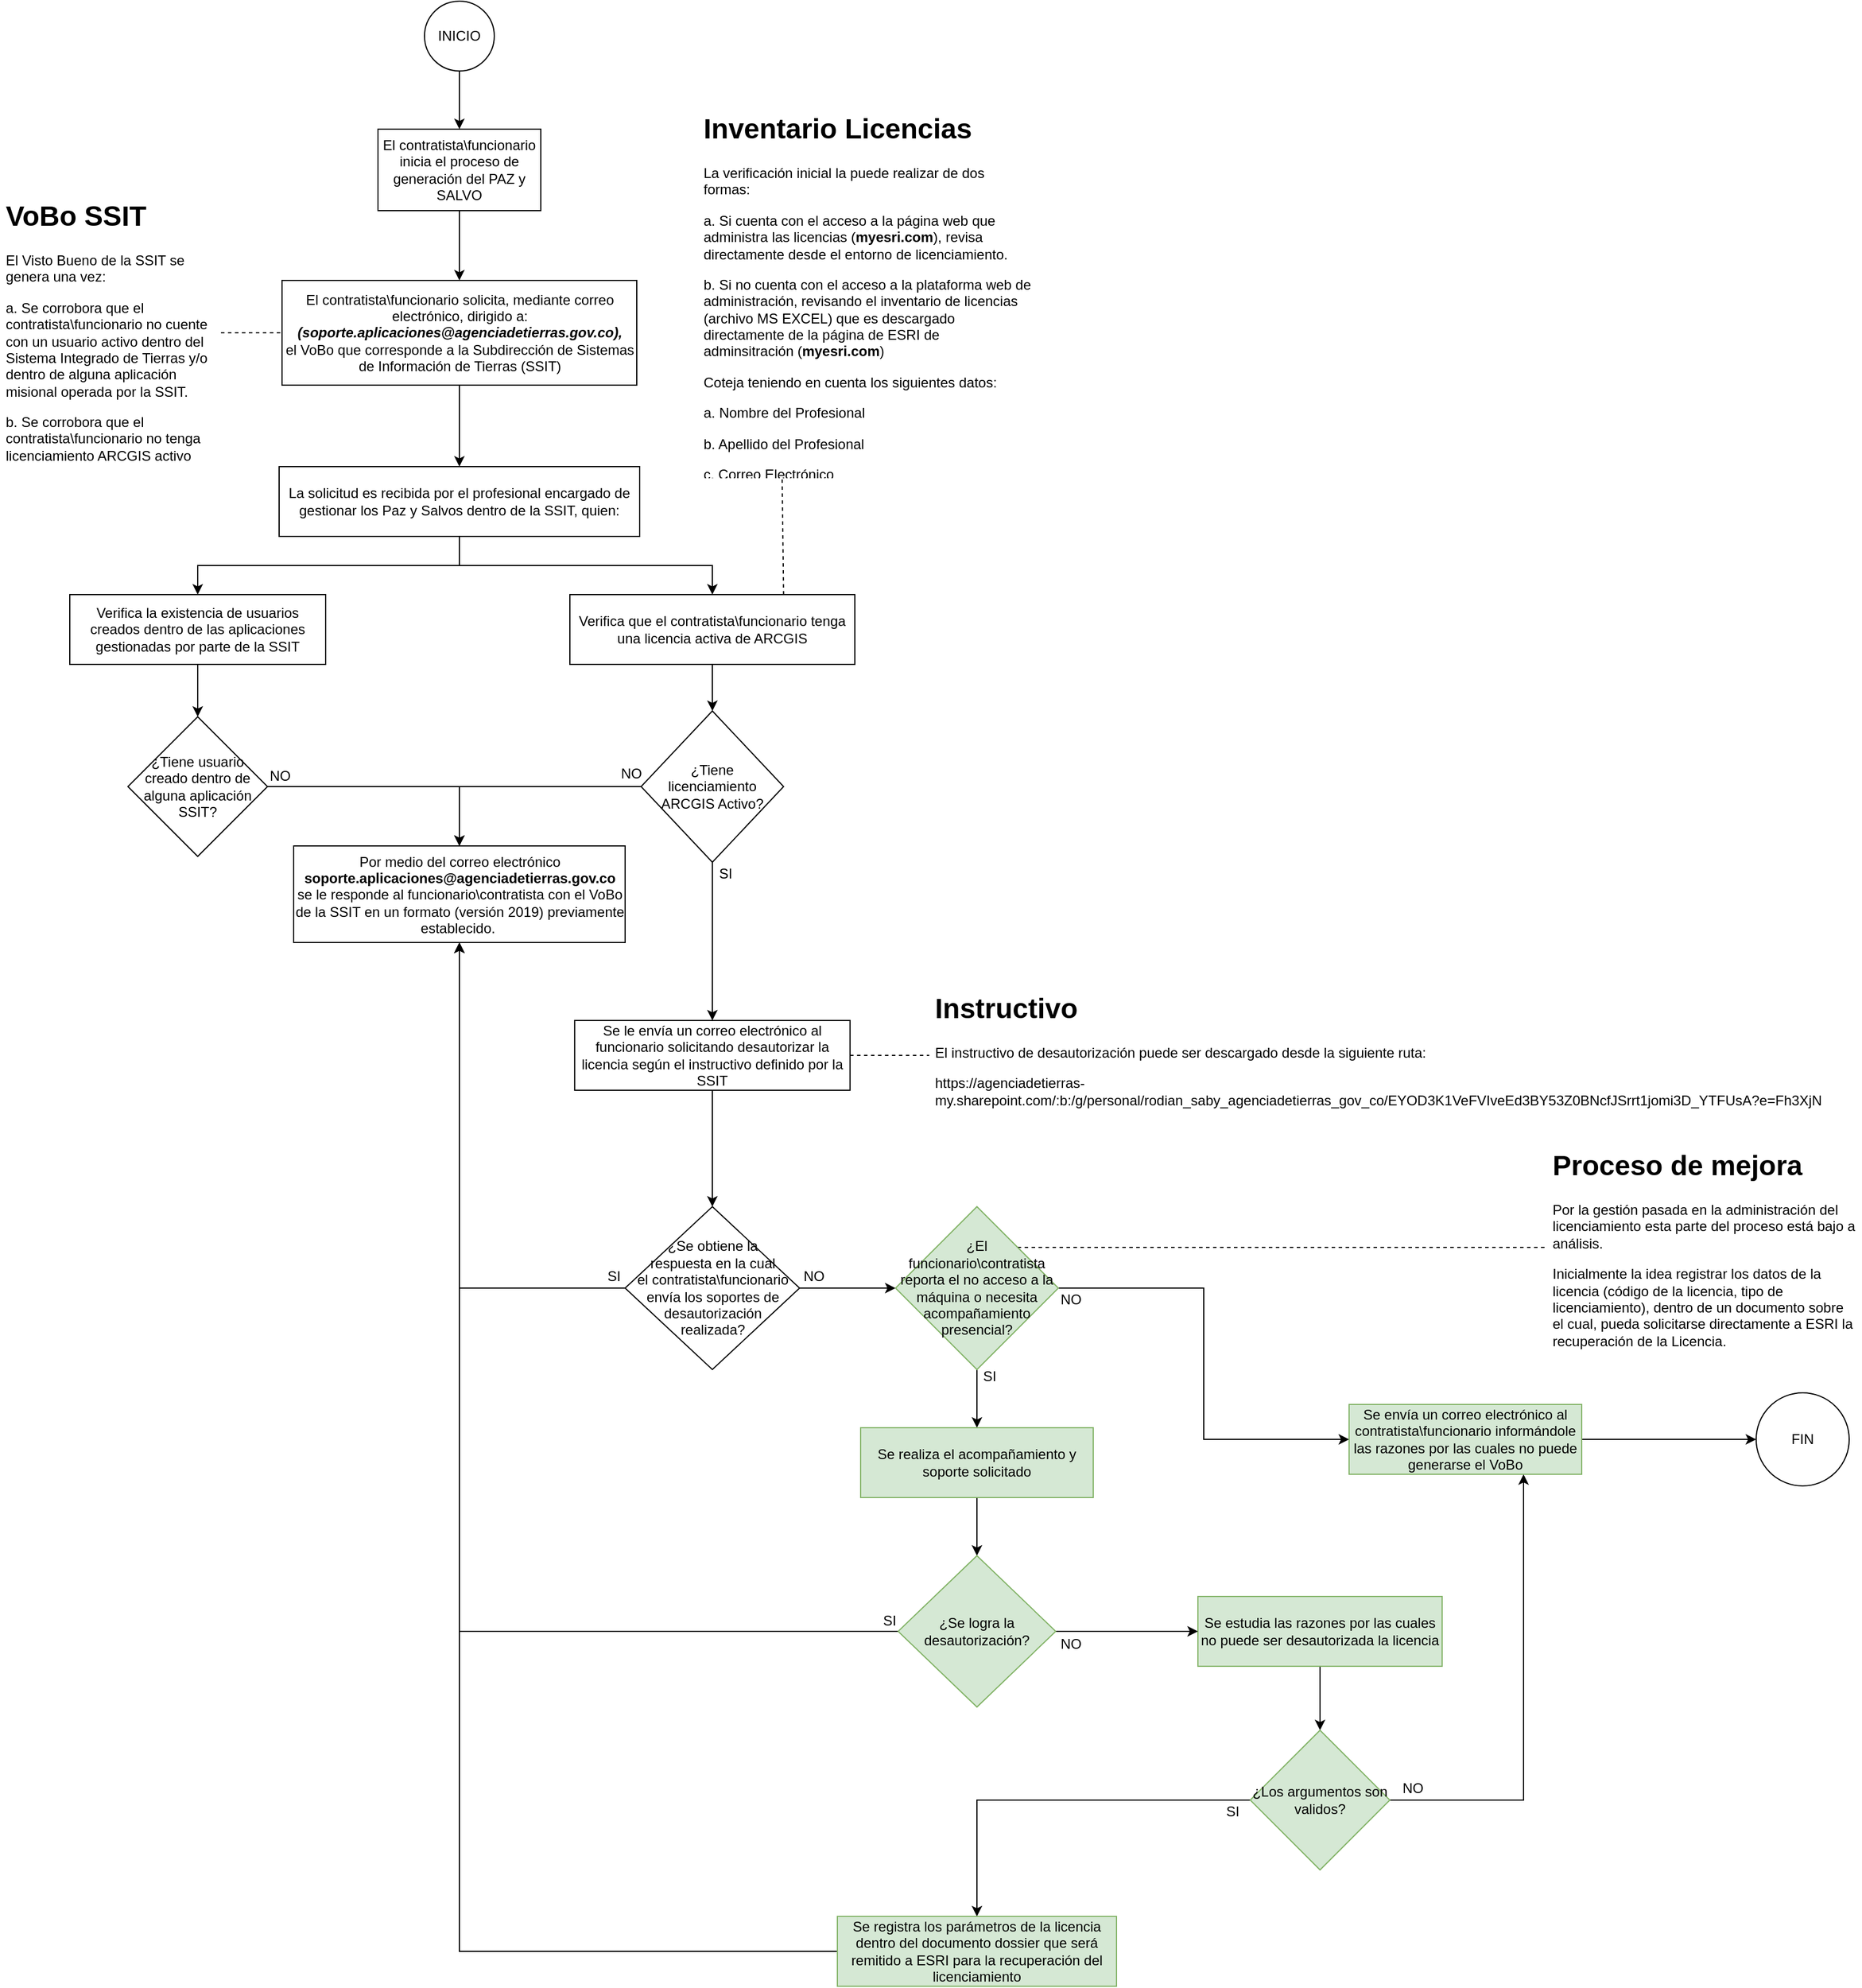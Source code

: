 <mxfile version="13.3.7" type="github">
  <diagram id="EWO0N7kChD3yhIQkibt1" name="Page-1">
    <mxGraphModel dx="3223" dy="2010" grid="1" gridSize="10" guides="1" tooltips="1" connect="1" arrows="1" fold="1" page="1" pageScale="1" pageWidth="1169" pageHeight="827" math="0" shadow="0">
      <root>
        <mxCell id="0" />
        <mxCell id="1" parent="0" />
        <mxCell id="-iUiOwt4sMBN9Z4fG8X7-7" style="edgeStyle=orthogonalEdgeStyle;rounded=0;orthogonalLoop=1;jettySize=auto;html=1;exitX=0.5;exitY=1;exitDx=0;exitDy=0;entryX=0.5;entryY=0;entryDx=0;entryDy=0;" parent="1" source="-iUiOwt4sMBN9Z4fG8X7-1" target="-iUiOwt4sMBN9Z4fG8X7-2" edge="1">
          <mxGeometry relative="1" as="geometry" />
        </mxCell>
        <mxCell id="-iUiOwt4sMBN9Z4fG8X7-1" value="INICIO" style="ellipse;whiteSpace=wrap;html=1;aspect=fixed;" parent="1" vertex="1">
          <mxGeometry x="545" y="44" width="60" height="60" as="geometry" />
        </mxCell>
        <mxCell id="-iUiOwt4sMBN9Z4fG8X7-10" style="edgeStyle=orthogonalEdgeStyle;rounded=0;orthogonalLoop=1;jettySize=auto;html=1;exitX=0.5;exitY=1;exitDx=0;exitDy=0;entryX=0.5;entryY=0;entryDx=0;entryDy=0;" parent="1" source="-iUiOwt4sMBN9Z4fG8X7-2" target="-iUiOwt4sMBN9Z4fG8X7-3" edge="1">
          <mxGeometry relative="1" as="geometry" />
        </mxCell>
        <mxCell id="-iUiOwt4sMBN9Z4fG8X7-2" value="El contratista\funcionario inicia el proceso de generación del PAZ y SALVO" style="rounded=0;whiteSpace=wrap;html=1;" parent="1" vertex="1">
          <mxGeometry x="505" y="154" width="140" height="70" as="geometry" />
        </mxCell>
        <mxCell id="-iUiOwt4sMBN9Z4fG8X7-12" style="edgeStyle=orthogonalEdgeStyle;rounded=0;orthogonalLoop=1;jettySize=auto;html=1;" parent="1" source="-iUiOwt4sMBN9Z4fG8X7-3" target="-iUiOwt4sMBN9Z4fG8X7-11" edge="1">
          <mxGeometry relative="1" as="geometry" />
        </mxCell>
        <mxCell id="-iUiOwt4sMBN9Z4fG8X7-3" value="El contratista\funcionario solicita, mediante correo electrónico, dirigido a: &lt;b&gt;&lt;i&gt;(soporte.aplicaciones@agenciadetierras.gov.co), &lt;/i&gt;&lt;/b&gt;&lt;br&gt;el VoBo que corresponde a la Subdirección de Sistemas de Información de Tierras (SSIT)" style="rounded=0;whiteSpace=wrap;html=1;" parent="1" vertex="1">
          <mxGeometry x="422.5" y="284" width="305" height="90" as="geometry" />
        </mxCell>
        <mxCell id="-iUiOwt4sMBN9Z4fG8X7-4" value="&lt;h1&gt;VoBo SSIT&lt;/h1&gt;&lt;p&gt;El Visto Bueno de la SSIT se genera una vez:&lt;/p&gt;&lt;p&gt;a. Se corrobora que el contratista\funcionario no cuente con un usuario activo dentro del Sistema Integrado de Tierras y/o dentro de alguna aplicación misional operada por la SSIT.&lt;/p&gt;&lt;p&gt;b. Se corrobora que el contratista\funcionario no tenga licenciamiento ARCGIS activo&lt;/p&gt;" style="text;html=1;strokeColor=none;fillColor=none;spacing=5;spacingTop=-20;whiteSpace=wrap;overflow=hidden;rounded=0;" parent="1" vertex="1">
          <mxGeometry x="180" y="209" width="190" height="240" as="geometry" />
        </mxCell>
        <mxCell id="-iUiOwt4sMBN9Z4fG8X7-18" style="edgeStyle=orthogonalEdgeStyle;rounded=0;orthogonalLoop=1;jettySize=auto;html=1;entryX=0.5;entryY=0;entryDx=0;entryDy=0;" parent="1" source="-iUiOwt4sMBN9Z4fG8X7-11" target="-iUiOwt4sMBN9Z4fG8X7-16" edge="1">
          <mxGeometry relative="1" as="geometry" />
        </mxCell>
        <mxCell id="-iUiOwt4sMBN9Z4fG8X7-19" style="edgeStyle=orthogonalEdgeStyle;rounded=0;orthogonalLoop=1;jettySize=auto;html=1;exitX=0.5;exitY=1;exitDx=0;exitDy=0;" parent="1" source="-iUiOwt4sMBN9Z4fG8X7-11" target="-iUiOwt4sMBN9Z4fG8X7-17" edge="1">
          <mxGeometry relative="1" as="geometry" />
        </mxCell>
        <mxCell id="-iUiOwt4sMBN9Z4fG8X7-11" value="La solicitud es recibida por el profesional encargado de gestionar los Paz y Salvos dentro de la SSIT, quien:" style="rounded=0;whiteSpace=wrap;html=1;" parent="1" vertex="1">
          <mxGeometry x="420" y="444" width="310" height="60" as="geometry" />
        </mxCell>
        <mxCell id="-iUiOwt4sMBN9Z4fG8X7-13" value="" style="endArrow=none;dashed=1;html=1;entryX=0;entryY=0.5;entryDx=0;entryDy=0;exitX=1;exitY=0.5;exitDx=0;exitDy=0;" parent="1" source="-iUiOwt4sMBN9Z4fG8X7-4" target="-iUiOwt4sMBN9Z4fG8X7-3" edge="1">
          <mxGeometry width="50" height="50" relative="1" as="geometry">
            <mxPoint x="290" y="544" as="sourcePoint" />
            <mxPoint x="340" y="494" as="targetPoint" />
          </mxGeometry>
        </mxCell>
        <mxCell id="-iUiOwt4sMBN9Z4fG8X7-29" style="edgeStyle=orthogonalEdgeStyle;rounded=0;orthogonalLoop=1;jettySize=auto;html=1;entryX=0.5;entryY=0;entryDx=0;entryDy=0;" parent="1" source="-iUiOwt4sMBN9Z4fG8X7-16" target="-iUiOwt4sMBN9Z4fG8X7-28" edge="1">
          <mxGeometry relative="1" as="geometry" />
        </mxCell>
        <mxCell id="-iUiOwt4sMBN9Z4fG8X7-16" value="Verifica la existencia de usuarios creados dentro de las aplicaciones gestionadas por parte de la SSIT" style="rounded=0;whiteSpace=wrap;html=1;" parent="1" vertex="1">
          <mxGeometry x="240" y="554" width="220" height="60" as="geometry" />
        </mxCell>
        <mxCell id="-iUiOwt4sMBN9Z4fG8X7-27" style="edgeStyle=orthogonalEdgeStyle;rounded=0;orthogonalLoop=1;jettySize=auto;html=1;" parent="1" source="-iUiOwt4sMBN9Z4fG8X7-17" target="-iUiOwt4sMBN9Z4fG8X7-20" edge="1">
          <mxGeometry relative="1" as="geometry" />
        </mxCell>
        <mxCell id="-iUiOwt4sMBN9Z4fG8X7-17" value="Verifica que el contratista\funcionario tenga una licencia activa de ARCGIS" style="rounded=0;whiteSpace=wrap;html=1;" parent="1" vertex="1">
          <mxGeometry x="670" y="554" width="245" height="60" as="geometry" />
        </mxCell>
        <mxCell id="xSABTvXdTQhV1PIQ-neN-5" style="edgeStyle=orthogonalEdgeStyle;rounded=0;orthogonalLoop=1;jettySize=auto;html=1;entryX=0.5;entryY=0;entryDx=0;entryDy=0;" edge="1" parent="1" source="-iUiOwt4sMBN9Z4fG8X7-20" target="xSABTvXdTQhV1PIQ-neN-1">
          <mxGeometry relative="1" as="geometry" />
        </mxCell>
        <mxCell id="xSABTvXdTQhV1PIQ-neN-12" style="edgeStyle=orthogonalEdgeStyle;rounded=0;orthogonalLoop=1;jettySize=auto;html=1;entryX=0.5;entryY=0;entryDx=0;entryDy=0;" edge="1" parent="1" source="-iUiOwt4sMBN9Z4fG8X7-20" target="xSABTvXdTQhV1PIQ-neN-9">
          <mxGeometry relative="1" as="geometry" />
        </mxCell>
        <mxCell id="-iUiOwt4sMBN9Z4fG8X7-20" value="¿Tiene&lt;br&gt;licenciamiento &lt;br&gt;ARCGIS Activo?" style="rhombus;whiteSpace=wrap;html=1;" parent="1" vertex="1">
          <mxGeometry x="731.25" y="654" width="122.5" height="130" as="geometry" />
        </mxCell>
        <mxCell id="-iUiOwt4sMBN9Z4fG8X7-21" value="&lt;h1&gt;Inventario Licencias&lt;/h1&gt;&lt;p&gt;La verificación inicial la puede realizar de dos formas:&amp;nbsp;&lt;/p&gt;&lt;p&gt;a. Si cuenta con el acceso a la página web que administra las licencias (&lt;b&gt;myesri.com&lt;/b&gt;), revisa directamente desde el entorno de licenciamiento.&lt;/p&gt;&lt;p&gt;b. Si no cuenta con el acceso a la plataforma web de administración, revisando el inventario de licencias (archivo MS EXCEL) que es descargado directamente de la página de ESRI de adminsitración (&lt;b&gt;myesri.com&lt;/b&gt;)&lt;/p&gt;&lt;p&gt;Coteja teniendo en cuenta los siguientes datos:&lt;/p&gt;&lt;p&gt;a. Nombre del Profesional&lt;/p&gt;&lt;p&gt;b. Apellido del Profesional&lt;/p&gt;&lt;p&gt;c. Correo Electrónico&lt;/p&gt;" style="text;html=1;strokeColor=none;fillColor=none;spacing=5;spacingTop=-20;whiteSpace=wrap;overflow=hidden;rounded=0;" parent="1" vertex="1">
          <mxGeometry x="780" y="134" width="290" height="320" as="geometry" />
        </mxCell>
        <mxCell id="-iUiOwt4sMBN9Z4fG8X7-25" value="" style="endArrow=none;dashed=1;html=1;exitX=0.75;exitY=0;exitDx=0;exitDy=0;entryX=0.25;entryY=1;entryDx=0;entryDy=0;" parent="1" source="-iUiOwt4sMBN9Z4fG8X7-17" target="-iUiOwt4sMBN9Z4fG8X7-21" edge="1">
          <mxGeometry width="50" height="50" relative="1" as="geometry">
            <mxPoint x="1000" y="594" as="sourcePoint" />
            <mxPoint x="1050" y="544" as="targetPoint" />
          </mxGeometry>
        </mxCell>
        <mxCell id="xSABTvXdTQhV1PIQ-neN-4" style="edgeStyle=orthogonalEdgeStyle;rounded=0;orthogonalLoop=1;jettySize=auto;html=1;entryX=0.5;entryY=0;entryDx=0;entryDy=0;" edge="1" parent="1" source="-iUiOwt4sMBN9Z4fG8X7-28" target="xSABTvXdTQhV1PIQ-neN-1">
          <mxGeometry relative="1" as="geometry" />
        </mxCell>
        <mxCell id="-iUiOwt4sMBN9Z4fG8X7-28" value="¿Tiene usuario creado dentro de alguna aplicación SSIT?" style="rhombus;whiteSpace=wrap;html=1;" parent="1" vertex="1">
          <mxGeometry x="290" y="659" width="120" height="120" as="geometry" />
        </mxCell>
        <mxCell id="xSABTvXdTQhV1PIQ-neN-1" value="Por medio del correo electrónico&lt;br&gt;&lt;b&gt;soporte.aplicaciones@agenciadetierras.gov.co&lt;/b&gt;&lt;br&gt;se le responde al funcionario\contratista con el VoBo de la SSIT en un formato (versión 2019) previamente establecido.&amp;nbsp;" style="rounded=0;whiteSpace=wrap;html=1;" vertex="1" parent="1">
          <mxGeometry x="432.5" y="770" width="285" height="83" as="geometry" />
        </mxCell>
        <mxCell id="xSABTvXdTQhV1PIQ-neN-6" value="NO" style="text;html=1;strokeColor=none;fillColor=none;align=center;verticalAlign=middle;whiteSpace=wrap;rounded=0;" vertex="1" parent="1">
          <mxGeometry x="401" y="700" width="40" height="20" as="geometry" />
        </mxCell>
        <mxCell id="xSABTvXdTQhV1PIQ-neN-7" value="NO" style="text;html=1;strokeColor=none;fillColor=none;align=center;verticalAlign=middle;whiteSpace=wrap;rounded=0;" vertex="1" parent="1">
          <mxGeometry x="703.25" y="698" width="40" height="20" as="geometry" />
        </mxCell>
        <mxCell id="xSABTvXdTQhV1PIQ-neN-16" style="edgeStyle=orthogonalEdgeStyle;rounded=0;orthogonalLoop=1;jettySize=auto;html=1;entryX=0.5;entryY=0;entryDx=0;entryDy=0;" edge="1" parent="1" source="xSABTvXdTQhV1PIQ-neN-9" target="xSABTvXdTQhV1PIQ-neN-15">
          <mxGeometry relative="1" as="geometry" />
        </mxCell>
        <mxCell id="xSABTvXdTQhV1PIQ-neN-9" value="Se le envía un correo electrónico al funcionario solicitando desautorizar la licencia según el instructivo definido por la SSIT" style="rounded=0;whiteSpace=wrap;html=1;" vertex="1" parent="1">
          <mxGeometry x="674.13" y="920" width="236.75" height="60" as="geometry" />
        </mxCell>
        <mxCell id="xSABTvXdTQhV1PIQ-neN-10" value="&lt;h1&gt;Instructivo&lt;/h1&gt;&lt;p&gt;El instructivo de desautorización puede ser descargado desde la siguiente ruta:&lt;/p&gt;&lt;p&gt;https://agenciadetierras-my.sharepoint.com/:b:/g/personal/rodian_saby_agenciadetierras_gov_co/EYOD3K1VeFVIveEd3BY53Z0BNcfJSrrt1jomi3D_YTFUsA?e=Fh3XjN&lt;br&gt;&lt;/p&gt;&lt;p&gt;&lt;br&gt;&lt;/p&gt;" style="text;html=1;strokeColor=none;fillColor=none;spacing=5;spacingTop=-20;whiteSpace=wrap;overflow=hidden;rounded=0;" vertex="1" parent="1">
          <mxGeometry x="979" y="890" width="781" height="120" as="geometry" />
        </mxCell>
        <mxCell id="xSABTvXdTQhV1PIQ-neN-11" value="" style="endArrow=none;dashed=1;html=1;exitX=1;exitY=0.5;exitDx=0;exitDy=0;" edge="1" parent="1" source="xSABTvXdTQhV1PIQ-neN-9" target="xSABTvXdTQhV1PIQ-neN-10">
          <mxGeometry width="50" height="50" relative="1" as="geometry">
            <mxPoint x="1170" y="740" as="sourcePoint" />
            <mxPoint x="1220" y="690" as="targetPoint" />
          </mxGeometry>
        </mxCell>
        <mxCell id="xSABTvXdTQhV1PIQ-neN-13" value="SI" style="text;html=1;strokeColor=none;fillColor=none;align=center;verticalAlign=middle;whiteSpace=wrap;rounded=0;" vertex="1" parent="1">
          <mxGeometry x="784" y="784" width="40" height="20" as="geometry" />
        </mxCell>
        <mxCell id="xSABTvXdTQhV1PIQ-neN-18" style="edgeStyle=orthogonalEdgeStyle;rounded=0;orthogonalLoop=1;jettySize=auto;html=1;entryX=0.5;entryY=1;entryDx=0;entryDy=0;" edge="1" parent="1" source="xSABTvXdTQhV1PIQ-neN-15" target="xSABTvXdTQhV1PIQ-neN-1">
          <mxGeometry relative="1" as="geometry">
            <Array as="points">
              <mxPoint x="575" y="1150" />
            </Array>
          </mxGeometry>
        </mxCell>
        <mxCell id="xSABTvXdTQhV1PIQ-neN-46" style="edgeStyle=orthogonalEdgeStyle;rounded=0;orthogonalLoop=1;jettySize=auto;html=1;" edge="1" parent="1" source="xSABTvXdTQhV1PIQ-neN-15" target="xSABTvXdTQhV1PIQ-neN-34">
          <mxGeometry relative="1" as="geometry" />
        </mxCell>
        <mxCell id="xSABTvXdTQhV1PIQ-neN-15" value="&lt;span&gt;¿Se obtiene la &lt;br&gt;respuesta en la cual&lt;br&gt;el contratista\funcionario &lt;br&gt;envía los soportes de desautorización &lt;br&gt;realizada?&lt;/span&gt;" style="rhombus;whiteSpace=wrap;html=1;" vertex="1" parent="1">
          <mxGeometry x="717.5" y="1080" width="150" height="140" as="geometry" />
        </mxCell>
        <mxCell id="xSABTvXdTQhV1PIQ-neN-21" value="&lt;h1&gt;Proceso de mejora&lt;/h1&gt;&lt;p&gt;Por la gestión pasada en la administración del licenciamiento esta parte del proceso está bajo a análisis.&amp;nbsp;&lt;/p&gt;&lt;p&gt;Inicialmente la idea registrar los datos de la licencia (código de la licencia, tipo de licenciamiento), dentro de un documento sobre el cual, pueda solicitarse directamente a ESRI la recuperación de la Licencia.&lt;/p&gt;" style="text;html=1;strokeColor=none;fillColor=none;spacing=5;spacingTop=-20;whiteSpace=wrap;overflow=hidden;rounded=0;" vertex="1" parent="1">
          <mxGeometry x="1510" y="1025" width="270" height="180" as="geometry" />
        </mxCell>
        <mxCell id="xSABTvXdTQhV1PIQ-neN-26" style="edgeStyle=orthogonalEdgeStyle;rounded=0;orthogonalLoop=1;jettySize=auto;html=1;entryX=0.5;entryY=0;entryDx=0;entryDy=0;" edge="1" parent="1" source="xSABTvXdTQhV1PIQ-neN-23" target="xSABTvXdTQhV1PIQ-neN-25">
          <mxGeometry relative="1" as="geometry" />
        </mxCell>
        <mxCell id="xSABTvXdTQhV1PIQ-neN-23" value="Se estudia las razones por las cuales no puede ser desautorizada la licencia" style="rounded=0;whiteSpace=wrap;html=1;fillColor=#d5e8d4;strokeColor=#82b366;" vertex="1" parent="1">
          <mxGeometry x="1210" y="1415" width="210" height="60" as="geometry" />
        </mxCell>
        <mxCell id="xSABTvXdTQhV1PIQ-neN-29" style="edgeStyle=orthogonalEdgeStyle;rounded=0;orthogonalLoop=1;jettySize=auto;html=1;" edge="1" parent="1" source="xSABTvXdTQhV1PIQ-neN-25" target="xSABTvXdTQhV1PIQ-neN-28">
          <mxGeometry relative="1" as="geometry" />
        </mxCell>
        <mxCell id="xSABTvXdTQhV1PIQ-neN-66" style="edgeStyle=orthogonalEdgeStyle;rounded=0;orthogonalLoop=1;jettySize=auto;html=1;entryX=0.75;entryY=1;entryDx=0;entryDy=0;" edge="1" parent="1" source="xSABTvXdTQhV1PIQ-neN-25" target="xSABTvXdTQhV1PIQ-neN-55">
          <mxGeometry relative="1" as="geometry">
            <Array as="points">
              <mxPoint x="1490" y="1590" />
            </Array>
          </mxGeometry>
        </mxCell>
        <mxCell id="xSABTvXdTQhV1PIQ-neN-25" value="¿Los argumentos son validos?" style="rhombus;whiteSpace=wrap;html=1;fillColor=#d5e8d4;strokeColor=#82b366;" vertex="1" parent="1">
          <mxGeometry x="1255" y="1530" width="120" height="120" as="geometry" />
        </mxCell>
        <mxCell id="xSABTvXdTQhV1PIQ-neN-30" style="edgeStyle=orthogonalEdgeStyle;rounded=0;orthogonalLoop=1;jettySize=auto;html=1;entryX=0.5;entryY=1;entryDx=0;entryDy=0;" edge="1" parent="1" source="xSABTvXdTQhV1PIQ-neN-28" target="xSABTvXdTQhV1PIQ-neN-1">
          <mxGeometry relative="1" as="geometry" />
        </mxCell>
        <mxCell id="xSABTvXdTQhV1PIQ-neN-28" value="Se registra los parámetros de la licencia dentro del documento dossier que será remitido a ESRI para la recuperación del licenciamiento" style="rounded=0;whiteSpace=wrap;html=1;fillColor=#d5e8d4;strokeColor=#82b366;" vertex="1" parent="1">
          <mxGeometry x="900" y="1690" width="240" height="60" as="geometry" />
        </mxCell>
        <mxCell id="xSABTvXdTQhV1PIQ-neN-31" value="SI" style="text;html=1;strokeColor=none;fillColor=none;align=center;verticalAlign=middle;whiteSpace=wrap;rounded=0;" vertex="1" parent="1">
          <mxGeometry x="687.5" y="1130" width="40" height="20" as="geometry" />
        </mxCell>
        <mxCell id="xSABTvXdTQhV1PIQ-neN-32" value="NO" style="text;html=1;strokeColor=none;fillColor=none;align=center;verticalAlign=middle;whiteSpace=wrap;rounded=0;" vertex="1" parent="1">
          <mxGeometry x="860" y="1130" width="40" height="20" as="geometry" />
        </mxCell>
        <mxCell id="xSABTvXdTQhV1PIQ-neN-42" value="NO" style="text;html=1;strokeColor=none;fillColor=none;align=center;verticalAlign=middle;whiteSpace=wrap;rounded=0;" vertex="1" parent="1">
          <mxGeometry x="1081" y="1150" width="40" height="20" as="geometry" />
        </mxCell>
        <mxCell id="xSABTvXdTQhV1PIQ-neN-33" value="" style="endArrow=none;dashed=1;html=1;exitX=1;exitY=0;exitDx=0;exitDy=0;entryX=0;entryY=0.5;entryDx=0;entryDy=0;" edge="1" parent="1" target="xSABTvXdTQhV1PIQ-neN-21">
          <mxGeometry width="50" height="50" relative="1" as="geometry">
            <mxPoint x="1055" y="1115" as="sourcePoint" />
            <mxPoint x="1260" y="1160" as="targetPoint" />
          </mxGeometry>
        </mxCell>
        <mxCell id="xSABTvXdTQhV1PIQ-neN-49" style="edgeStyle=orthogonalEdgeStyle;rounded=0;orthogonalLoop=1;jettySize=auto;html=1;entryX=0.5;entryY=0;entryDx=0;entryDy=0;" edge="1" parent="1" source="xSABTvXdTQhV1PIQ-neN-34" target="xSABTvXdTQhV1PIQ-neN-48">
          <mxGeometry relative="1" as="geometry" />
        </mxCell>
        <mxCell id="xSABTvXdTQhV1PIQ-neN-56" style="edgeStyle=orthogonalEdgeStyle;rounded=0;orthogonalLoop=1;jettySize=auto;html=1;entryX=0;entryY=0.5;entryDx=0;entryDy=0;" edge="1" parent="1" source="xSABTvXdTQhV1PIQ-neN-34" target="xSABTvXdTQhV1PIQ-neN-55">
          <mxGeometry relative="1" as="geometry" />
        </mxCell>
        <mxCell id="xSABTvXdTQhV1PIQ-neN-34" value="¿El &lt;br&gt;funcionario\contratista&lt;br&gt;reporta el no acceso a la máquina o&amp;nbsp;necesita acompañamiento&lt;br&gt;presencial?" style="rhombus;whiteSpace=wrap;html=1;fillColor=#d5e8d4;strokeColor=#82b366;" vertex="1" parent="1">
          <mxGeometry x="950" y="1080" width="140" height="140" as="geometry" />
        </mxCell>
        <mxCell id="xSABTvXdTQhV1PIQ-neN-38" value="SI" style="text;html=1;strokeColor=none;fillColor=none;align=center;verticalAlign=middle;whiteSpace=wrap;rounded=0;" vertex="1" parent="1">
          <mxGeometry x="1220" y="1590" width="40" height="20" as="geometry" />
        </mxCell>
        <mxCell id="xSABTvXdTQhV1PIQ-neN-41" value="NO" style="text;html=1;strokeColor=none;fillColor=none;align=center;verticalAlign=middle;whiteSpace=wrap;rounded=0;" vertex="1" parent="1">
          <mxGeometry x="1375" y="1570" width="40" height="20" as="geometry" />
        </mxCell>
        <mxCell id="xSABTvXdTQhV1PIQ-neN-51" style="edgeStyle=orthogonalEdgeStyle;rounded=0;orthogonalLoop=1;jettySize=auto;html=1;entryX=0.5;entryY=0;entryDx=0;entryDy=0;" edge="1" parent="1" source="xSABTvXdTQhV1PIQ-neN-48" target="xSABTvXdTQhV1PIQ-neN-50">
          <mxGeometry relative="1" as="geometry" />
        </mxCell>
        <mxCell id="xSABTvXdTQhV1PIQ-neN-48" value="Se realiza el acompañamiento y soporte solicitado" style="rounded=0;whiteSpace=wrap;html=1;fillColor=#d5e8d4;strokeColor=#82b366;" vertex="1" parent="1">
          <mxGeometry x="920" y="1270" width="200" height="60" as="geometry" />
        </mxCell>
        <mxCell id="xSABTvXdTQhV1PIQ-neN-52" style="edgeStyle=orthogonalEdgeStyle;rounded=0;orthogonalLoop=1;jettySize=auto;html=1;entryX=0.5;entryY=1;entryDx=0;entryDy=0;" edge="1" parent="1" source="xSABTvXdTQhV1PIQ-neN-50" target="xSABTvXdTQhV1PIQ-neN-1">
          <mxGeometry relative="1" as="geometry" />
        </mxCell>
        <mxCell id="xSABTvXdTQhV1PIQ-neN-53" style="edgeStyle=orthogonalEdgeStyle;rounded=0;orthogonalLoop=1;jettySize=auto;html=1;entryX=0;entryY=0.5;entryDx=0;entryDy=0;" edge="1" parent="1" source="xSABTvXdTQhV1PIQ-neN-50" target="xSABTvXdTQhV1PIQ-neN-23">
          <mxGeometry relative="1" as="geometry" />
        </mxCell>
        <mxCell id="xSABTvXdTQhV1PIQ-neN-50" value="¿Se logra la&lt;br&gt;desautorización?" style="rhombus;whiteSpace=wrap;html=1;fillColor=#d5e8d4;strokeColor=#82b366;" vertex="1" parent="1">
          <mxGeometry x="952.25" y="1380" width="135.5" height="130" as="geometry" />
        </mxCell>
        <mxCell id="xSABTvXdTQhV1PIQ-neN-54" value="SI" style="text;html=1;strokeColor=none;fillColor=none;align=center;verticalAlign=middle;whiteSpace=wrap;rounded=0;" vertex="1" parent="1">
          <mxGeometry x="1011" y="1216" width="40" height="20" as="geometry" />
        </mxCell>
        <mxCell id="xSABTvXdTQhV1PIQ-neN-58" style="edgeStyle=orthogonalEdgeStyle;rounded=0;orthogonalLoop=1;jettySize=auto;html=1;entryX=0;entryY=0.5;entryDx=0;entryDy=0;" edge="1" parent="1" source="xSABTvXdTQhV1PIQ-neN-55" target="xSABTvXdTQhV1PIQ-neN-57">
          <mxGeometry relative="1" as="geometry" />
        </mxCell>
        <mxCell id="xSABTvXdTQhV1PIQ-neN-55" value="Se envía un correo electrónico al contratista\funcionario informándole&lt;br&gt;las razones por las cuales no puede generarse el VoBo" style="rounded=0;whiteSpace=wrap;html=1;fillColor=#d5e8d4;strokeColor=#82b366;" vertex="1" parent="1">
          <mxGeometry x="1340" y="1250" width="200" height="60" as="geometry" />
        </mxCell>
        <mxCell id="xSABTvXdTQhV1PIQ-neN-57" value="FIN" style="ellipse;whiteSpace=wrap;html=1;aspect=fixed;" vertex="1" parent="1">
          <mxGeometry x="1690" y="1240" width="80" height="80" as="geometry" />
        </mxCell>
        <mxCell id="xSABTvXdTQhV1PIQ-neN-60" value="SI" style="text;html=1;strokeColor=none;fillColor=none;align=center;verticalAlign=middle;whiteSpace=wrap;rounded=0;" vertex="1" parent="1">
          <mxGeometry x="925" y="1426" width="40" height="20" as="geometry" />
        </mxCell>
        <mxCell id="xSABTvXdTQhV1PIQ-neN-65" value="NO" style="text;html=1;strokeColor=none;fillColor=none;align=center;verticalAlign=middle;whiteSpace=wrap;rounded=0;" vertex="1" parent="1">
          <mxGeometry x="1081" y="1446" width="40" height="20" as="geometry" />
        </mxCell>
      </root>
    </mxGraphModel>
  </diagram>
</mxfile>
